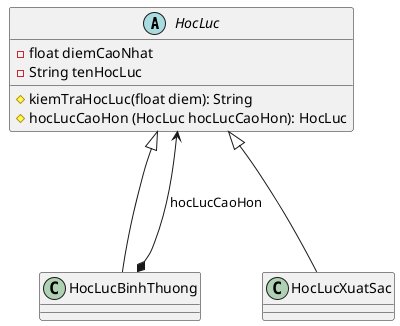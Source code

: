 @startuml
'https://plantuml.com/class-diagram

abstract class HocLuc{
- float diemCaoNhat
- String tenHocLuc
# kiemTraHocLuc(float diem): String
# hocLucCaoHon (HocLuc hocLucCaoHon): HocLuc
}

HocLuc <|--- HocLucBinhThuong
HocLuc <|--- HocLucXuatSac
HocLuc <---* HocLucBinhThuong: hocLucCaoHon

@enduml